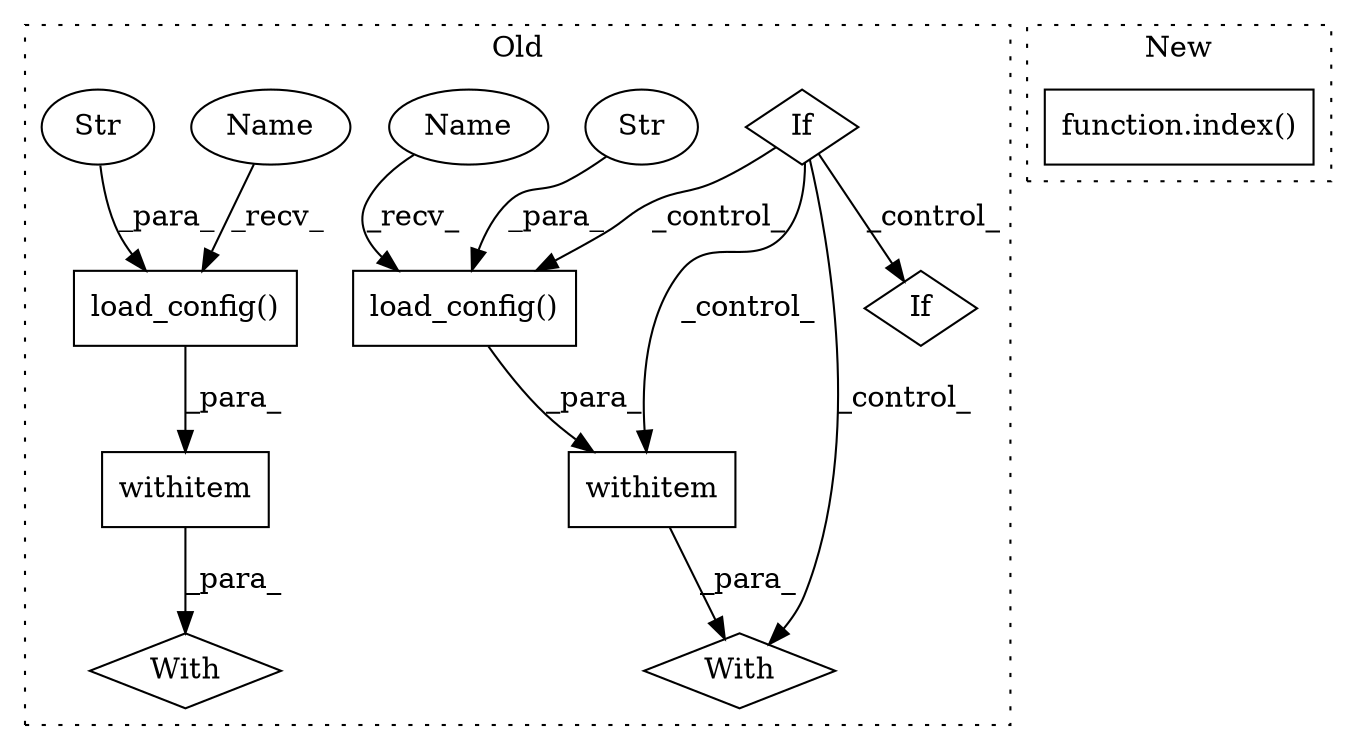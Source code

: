 digraph G {
subgraph cluster0 {
1 [label="load_config()" a="75" s="4296,4329" l="17,1" shape="box"];
3 [label="Str" a="66" s="4313" l="16" shape="ellipse"];
4 [label="With" a="39" s="4291,4300" l="5,49" shape="diamond"];
5 [label="withitem" a="49" s="4296" l="4" shape="box"];
6 [label="If" a="96" s="4266" l="0" shape="diamond"];
7 [label="load_config()" a="75" s="3904,3937" l="17,1" shape="box"];
8 [label="If" a="96" s="4622" l="0" shape="diamond"];
9 [label="Str" a="66" s="3921" l="16" shape="ellipse"];
10 [label="With" a="39" s="3899,3908" l="5,49" shape="diamond"];
11 [label="withitem" a="49" s="3904" l="4" shape="box"];
12 [label="Name" a="87" s="4296" l="4" shape="ellipse"];
13 [label="Name" a="87" s="3904" l="4" shape="ellipse"];
label = "Old";
style="dotted";
}
subgraph cluster1 {
2 [label="function.index()" a="75" s="3514,3552" l="6,1" shape="box"];
label = "New";
style="dotted";
}
1 -> 5 [label="_para_"];
3 -> 1 [label="_para_"];
5 -> 4 [label="_para_"];
6 -> 4 [label="_control_"];
6 -> 5 [label="_control_"];
6 -> 1 [label="_control_"];
6 -> 8 [label="_control_"];
7 -> 11 [label="_para_"];
9 -> 7 [label="_para_"];
11 -> 10 [label="_para_"];
12 -> 1 [label="_recv_"];
13 -> 7 [label="_recv_"];
}